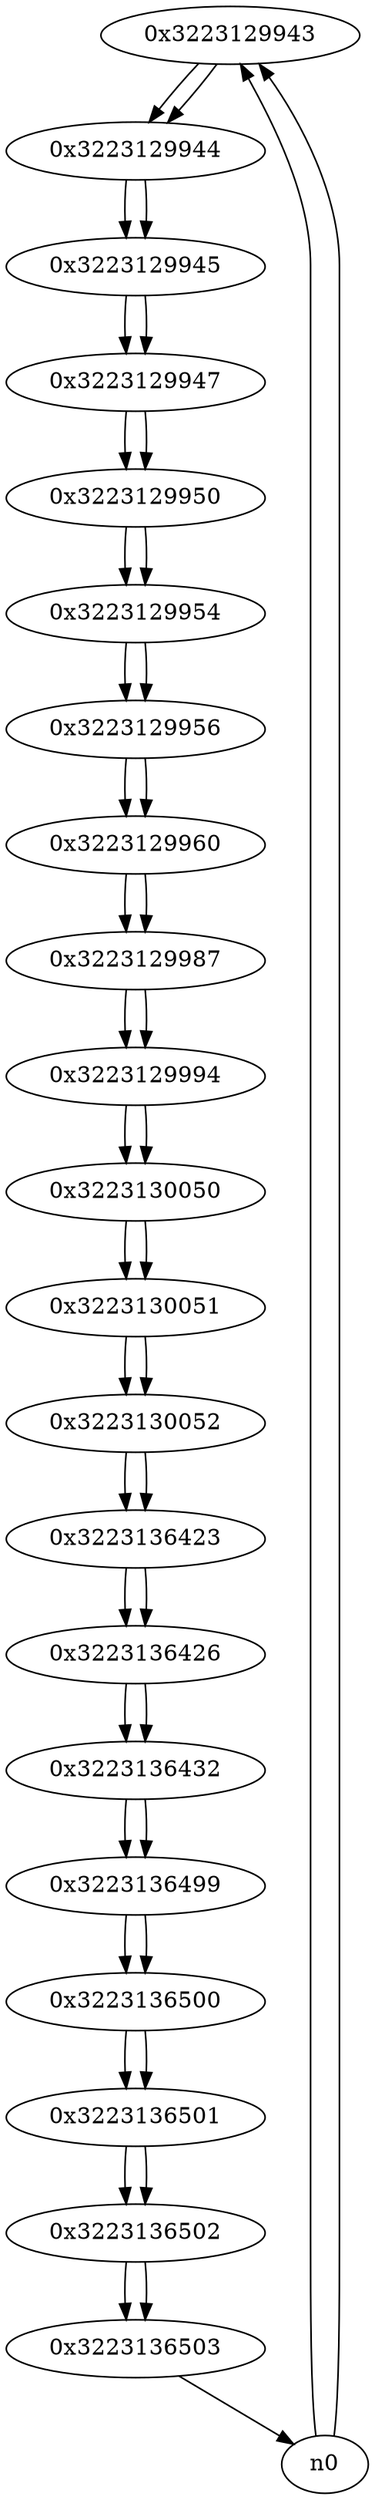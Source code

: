 digraph G{
/* nodes */
  n1 [label="0x3223129943"]
  n2 [label="0x3223129944"]
  n3 [label="0x3223129945"]
  n4 [label="0x3223129947"]
  n5 [label="0x3223129950"]
  n6 [label="0x3223129954"]
  n7 [label="0x3223129956"]
  n8 [label="0x3223129960"]
  n9 [label="0x3223129987"]
  n10 [label="0x3223129994"]
  n11 [label="0x3223130050"]
  n12 [label="0x3223130051"]
  n13 [label="0x3223130052"]
  n14 [label="0x3223136423"]
  n15 [label="0x3223136426"]
  n16 [label="0x3223136432"]
  n17 [label="0x3223136499"]
  n18 [label="0x3223136500"]
  n19 [label="0x3223136501"]
  n20 [label="0x3223136502"]
  n21 [label="0x3223136503"]
/* edges */
n1 -> n2;
n0 -> n1;
n0 -> n1;
n2 -> n3;
n1 -> n2;
n3 -> n4;
n2 -> n3;
n4 -> n5;
n3 -> n4;
n5 -> n6;
n4 -> n5;
n6 -> n7;
n5 -> n6;
n7 -> n8;
n6 -> n7;
n8 -> n9;
n7 -> n8;
n9 -> n10;
n8 -> n9;
n10 -> n11;
n9 -> n10;
n11 -> n12;
n10 -> n11;
n12 -> n13;
n11 -> n12;
n13 -> n14;
n12 -> n13;
n14 -> n15;
n13 -> n14;
n15 -> n16;
n14 -> n15;
n16 -> n17;
n15 -> n16;
n17 -> n18;
n16 -> n17;
n18 -> n19;
n17 -> n18;
n19 -> n20;
n18 -> n19;
n20 -> n21;
n19 -> n20;
n21 -> n0;
n20 -> n21;
}

